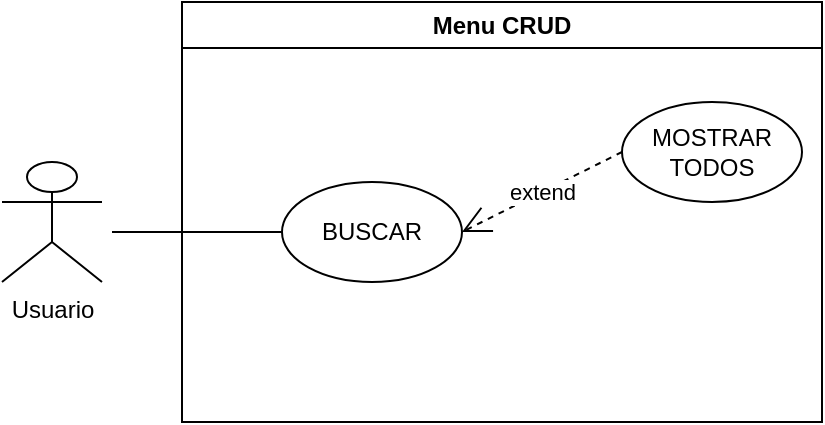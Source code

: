 <mxfile version="20.8.20" type="device"><diagram name="Página-1" id="W_10OtaIo2cJTv_Sq8pD"><mxGraphModel dx="488" dy="248" grid="1" gridSize="10" guides="1" tooltips="1" connect="1" arrows="1" fold="1" page="1" pageScale="1" pageWidth="827" pageHeight="1169" math="0" shadow="0"><root><mxCell id="0"/><mxCell id="1" parent="0"/><mxCell id="ptkjfhFFt2RsYMVuD-K5-1" value="Usuario" style="shape=umlActor;verticalLabelPosition=bottom;verticalAlign=top;html=1;" parent="1" vertex="1"><mxGeometry x="70" y="160" width="50" height="60" as="geometry"/></mxCell><mxCell id="ptkjfhFFt2RsYMVuD-K5-7" value="Menu CRUD" style="swimlane;whiteSpace=wrap;html=1;" parent="1" vertex="1"><mxGeometry x="160" y="80" width="320" height="210" as="geometry"><mxRectangle x="190" y="50" width="110" height="30" as="alternateBounds"/></mxGeometry></mxCell><mxCell id="mEBJyJzfjG8pgWDCxk7E-7" value="BUSCAR" style="ellipse;whiteSpace=wrap;html=1;" vertex="1" parent="ptkjfhFFt2RsYMVuD-K5-7"><mxGeometry x="50" y="90" width="90" height="50" as="geometry"/></mxCell><mxCell id="mEBJyJzfjG8pgWDCxk7E-6" value="" style="line;strokeWidth=1;fillColor=none;align=left;verticalAlign=middle;spacingTop=-1;spacingLeft=3;spacingRight=3;rotatable=0;labelPosition=right;points=[];portConstraint=eastwest;strokeColor=inherit;" vertex="1" parent="ptkjfhFFt2RsYMVuD-K5-7"><mxGeometry x="-35" y="111" width="85" height="8" as="geometry"/></mxCell><mxCell id="mEBJyJzfjG8pgWDCxk7E-13" value="MOSTRAR TODOS" style="ellipse;whiteSpace=wrap;html=1;" vertex="1" parent="ptkjfhFFt2RsYMVuD-K5-7"><mxGeometry x="220" y="50" width="90" height="50" as="geometry"/></mxCell><mxCell id="mEBJyJzfjG8pgWDCxk7E-14" value="extend" style="endArrow=open;endSize=12;dashed=1;html=1;rounded=0;exitX=0;exitY=0.5;exitDx=0;exitDy=0;entryX=1;entryY=0.5;entryDx=0;entryDy=0;" edge="1" parent="ptkjfhFFt2RsYMVuD-K5-7" source="mEBJyJzfjG8pgWDCxk7E-13" target="mEBJyJzfjG8pgWDCxk7E-7"><mxGeometry width="160" relative="1" as="geometry"><mxPoint x="20" y="140" as="sourcePoint"/><mxPoint x="180" y="140" as="targetPoint"/></mxGeometry></mxCell></root></mxGraphModel></diagram></mxfile>
